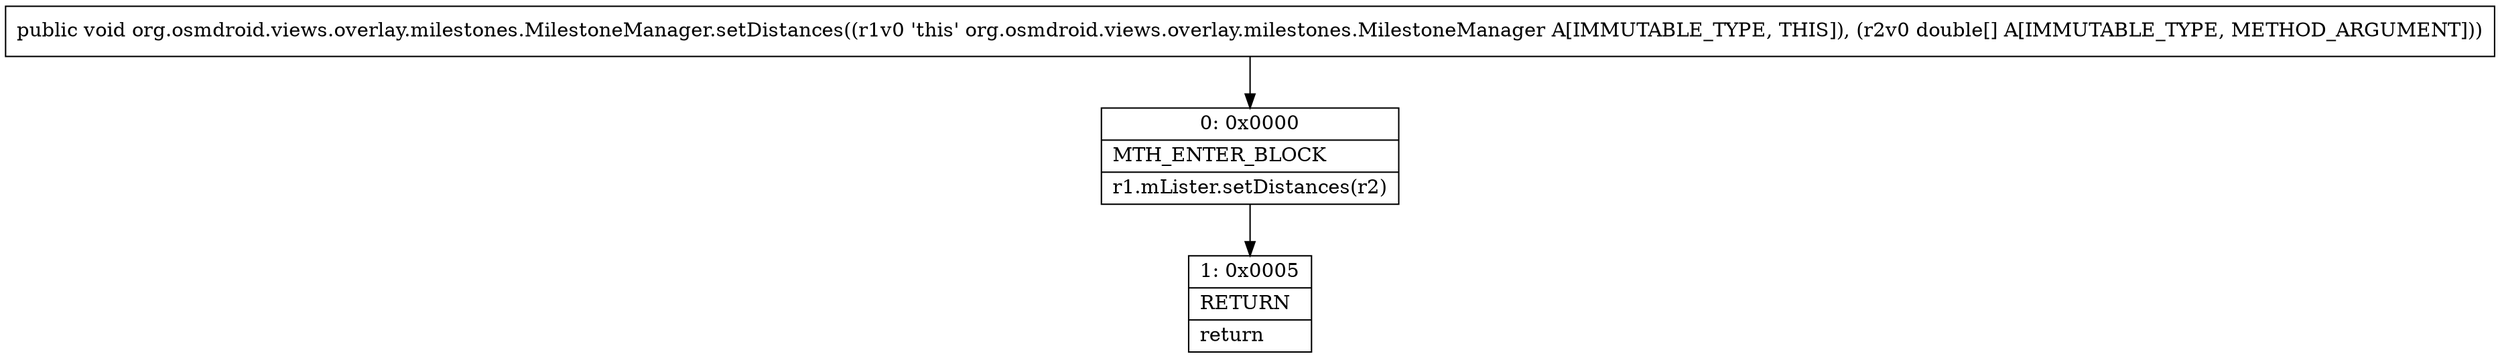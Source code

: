 digraph "CFG fororg.osmdroid.views.overlay.milestones.MilestoneManager.setDistances([D)V" {
Node_0 [shape=record,label="{0\:\ 0x0000|MTH_ENTER_BLOCK\l|r1.mLister.setDistances(r2)\l}"];
Node_1 [shape=record,label="{1\:\ 0x0005|RETURN\l|return\l}"];
MethodNode[shape=record,label="{public void org.osmdroid.views.overlay.milestones.MilestoneManager.setDistances((r1v0 'this' org.osmdroid.views.overlay.milestones.MilestoneManager A[IMMUTABLE_TYPE, THIS]), (r2v0 double[] A[IMMUTABLE_TYPE, METHOD_ARGUMENT])) }"];
MethodNode -> Node_0;
Node_0 -> Node_1;
}


